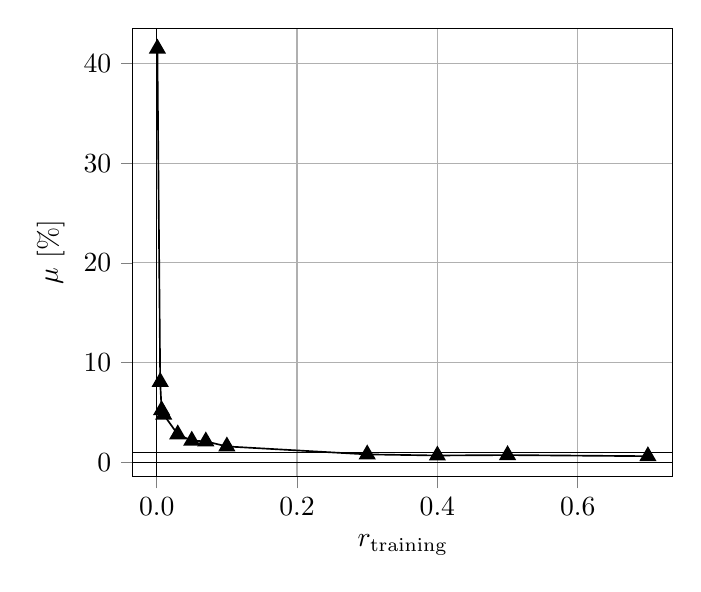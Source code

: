 % This file was created by matplotlib2tikz v0.6.18.
\begin{tikzpicture}

\begin{axis}[
tick align=outside,
tick pos=left,
x grid style={white!69.02!black},
xlabel={$r_\text{training}$},
xmajorgrids,
xmin=-0.034, xmax=0.735,
xtick={-0.2,0,0.2,0.4,0.6,0.8},
xticklabels={$-0.2$,$0.0$,$0.2$,$0.4$,$0.6$,$0.8$},
y grid style={white!69.02!black},
ylabel={$\mu$ [\%]},
ymajorgrids,
ymin=-1.433, ymax=43.524,
ytick={-10,0,10,20,30,40,50},
yticklabels={$-10$,$0$,$10$,$20$,$30$,$40$,$50$}
]
\addplot [semithick, black, mark=triangle*, mark size=3, mark options={solid}, forget plot]
table [row sep=\\]{%
0.001	41.481 \\
0.005	8.063 \\
0.007	5.224 \\
0.01	4.772 \\
0.03	2.801 \\
0.05	2.166 \\
0.07	2.095 \\
0.1	1.588 \\
0.3	0.789 \\
0.4	0.679 \\
0.5	0.72 \\
0.7	0.61 \\
};
\path [draw=black, fill opacity=0] (axis cs:0,-1.433)
--(axis cs:0,43.524);

\path [draw=black, fill opacity=0] (axis cs:1,-1.433)
--(axis cs:1,43.524);

\path [draw=black, fill opacity=0] (axis cs:-0.034,0)
--(axis cs:0.735,0);

\path [draw=black, fill opacity=0] (axis cs:-0.034,1)
--(axis cs:0.735,1);

\end{axis}

\end{tikzpicture}